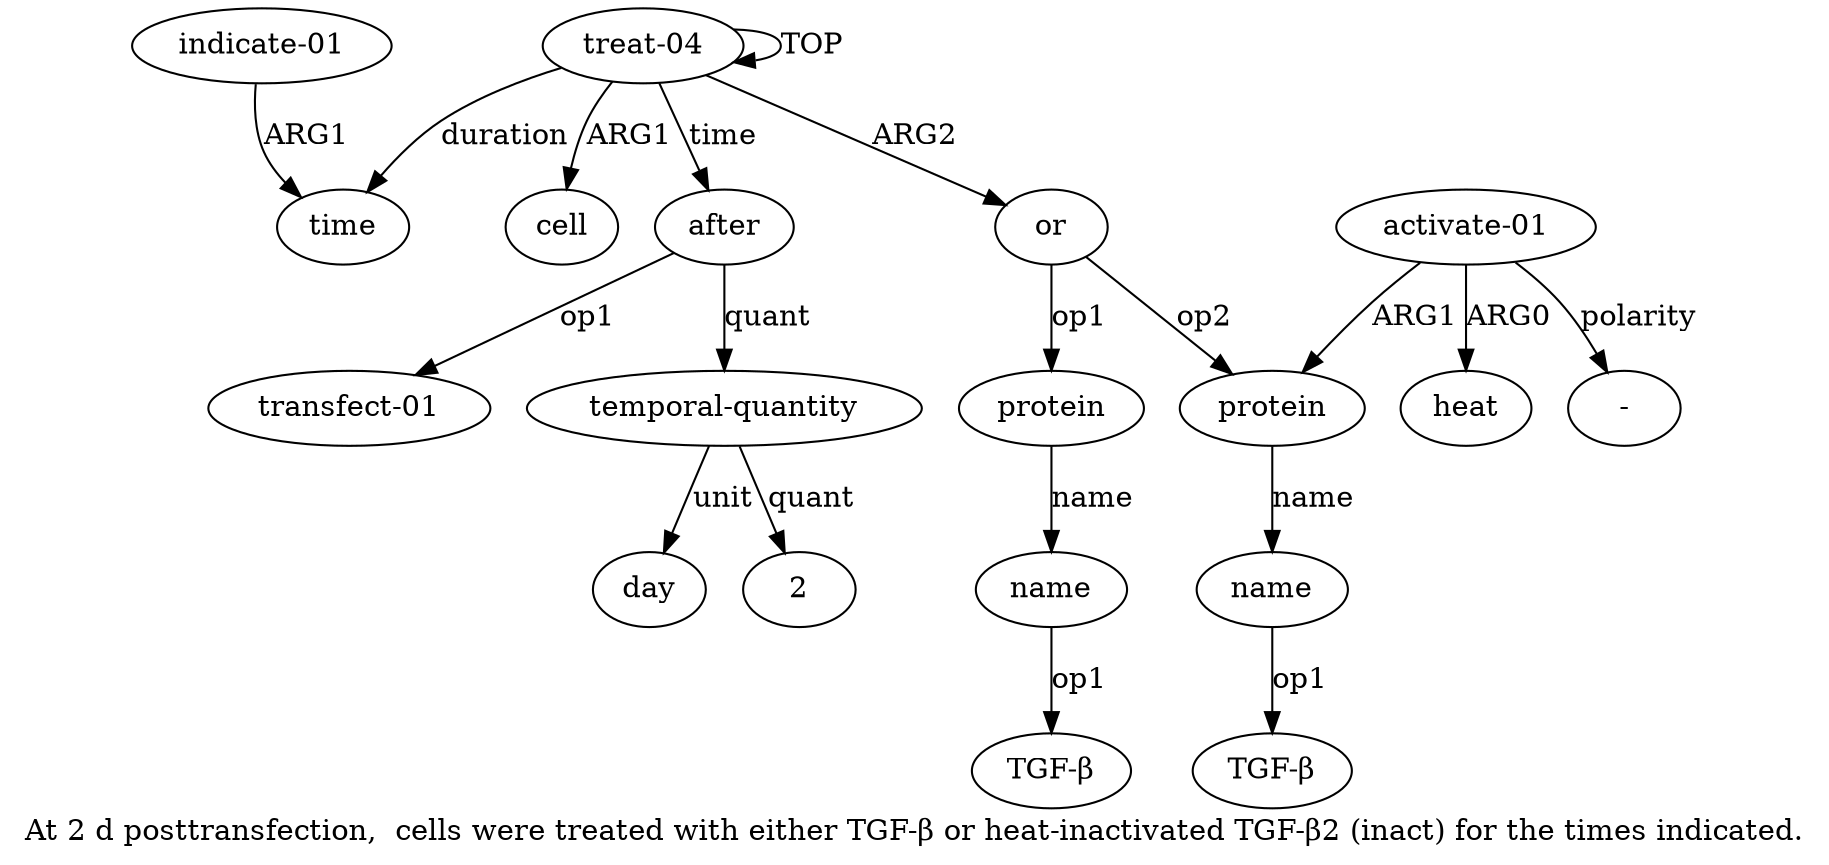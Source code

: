 digraph  {
	graph [label="At 2 d posttransfection,  cells were treated with either TGF-β or heat-inactivated TGF-β2 (inact) for the times indicated."];
	node [label="\N"];
	a14	 [color=black,
		gold_ind=14,
		gold_label=day,
		label=day,
		test_ind=14,
		test_label=day];
	"a4 TGF-β"	 [color=black,
		gold_ind=-1,
		gold_label="TGF-β",
		label="TGF-β",
		test_ind=-1,
		test_label="TGF-β"];
	a11	 [color=black,
		gold_ind=11,
		gold_label=after,
		label=after,
		test_ind=11,
		test_label=after];
	a13	 [color=black,
		gold_ind=13,
		gold_label="temporal-quantity",
		label="temporal-quantity",
		test_ind=13,
		test_label="temporal-quantity"];
	a11 -> a13 [key=0,
	color=black,
	gold_label=quant,
	label=quant,
	test_label=quant];
a12 [color=black,
	gold_ind=12,
	gold_label="transfect-01",
	label="transfect-01",
	test_ind=12,
	test_label="transfect-01"];
a11 -> a12 [key=0,
color=black,
gold_label=op1,
label=op1,
test_label=op1];
a10 [color=black,
gold_ind=10,
gold_label="indicate-01",
label="indicate-01",
test_ind=10,
test_label="indicate-01"];
a9 [color=black,
gold_ind=9,
gold_label=time,
label=time,
test_ind=9,
test_label=time];
a10 -> a9 [key=0,
color=black,
gold_label=ARG1,
label=ARG1,
test_label=ARG1];
a13 -> a14 [key=0,
color=black,
gold_label=unit,
label=unit,
test_label=unit];
"a13 2" [color=black,
gold_ind=-1,
gold_label=2,
label=2,
test_ind=-1,
test_label=2];
a13 -> "a13 2" [key=0,
color=black,
gold_label=quant,
label=quant,
test_label=quant];
"a6 TGF-β" [color=black,
gold_ind=-1,
gold_label="TGF-β",
label="TGF-β",
test_ind=-1,
test_label="TGF-β"];
a1 [color=black,
gold_ind=1,
gold_label=cell,
label=cell,
test_ind=1,
test_label=cell];
a0 [color=black,
gold_ind=0,
gold_label="treat-04",
label="treat-04",
test_ind=0,
test_label="treat-04"];
a0 -> a11 [key=0,
color=black,
gold_label=time,
label=time,
test_label=time];
a0 -> a1 [key=0,
color=black,
gold_label=ARG1,
label=ARG1,
test_label=ARG1];
a0 -> a0 [key=0,
color=black,
gold_label=TOP,
label=TOP,
test_label=TOP];
a2 [color=black,
gold_ind=2,
gold_label=or,
label=or,
test_ind=2,
test_label=or];
a0 -> a2 [key=0,
color=black,
gold_label=ARG2,
label=ARG2,
test_label=ARG2];
a0 -> a9 [key=0,
color=black,
gold_label=duration,
label=duration,
test_label=duration];
a3 [color=black,
gold_ind=3,
gold_label=protein,
label=protein,
test_ind=3,
test_label=protein];
a4 [color=black,
gold_ind=4,
gold_label=name,
label=name,
test_ind=4,
test_label=name];
a3 -> a4 [key=0,
color=black,
gold_label=name,
label=name,
test_label=name];
a2 -> a3 [key=0,
color=black,
gold_label=op1,
label=op1,
test_label=op1];
a5 [color=black,
gold_ind=5,
gold_label=protein,
label=protein,
test_ind=5,
test_label=protein];
a2 -> a5 [key=0,
color=black,
gold_label=op2,
label=op2,
test_label=op2];
a6 [color=black,
gold_ind=6,
gold_label=name,
label=name,
test_ind=6,
test_label=name];
a5 -> a6 [key=0,
color=black,
gold_label=name,
label=name,
test_label=name];
a4 -> "a4 TGF-β" [key=0,
color=black,
gold_label=op1,
label=op1,
test_label=op1];
a7 [color=black,
gold_ind=7,
gold_label="activate-01",
label="activate-01",
test_ind=7,
test_label="activate-01"];
a7 -> a5 [key=0,
color=black,
gold_label=ARG1,
label=ARG1,
test_label=ARG1];
a8 [color=black,
gold_ind=8,
gold_label=heat,
label=heat,
test_ind=8,
test_label=heat];
a7 -> a8 [key=0,
color=black,
gold_label=ARG0,
label=ARG0,
test_label=ARG0];
"a7 -" [color=black,
gold_ind=-1,
gold_label="-",
label="-",
test_ind=-1,
test_label="-"];
a7 -> "a7 -" [key=0,
color=black,
gold_label=polarity,
label=polarity,
test_label=polarity];
a6 -> "a6 TGF-β" [key=0,
color=black,
gold_label=op1,
label=op1,
test_label=op1];
}
